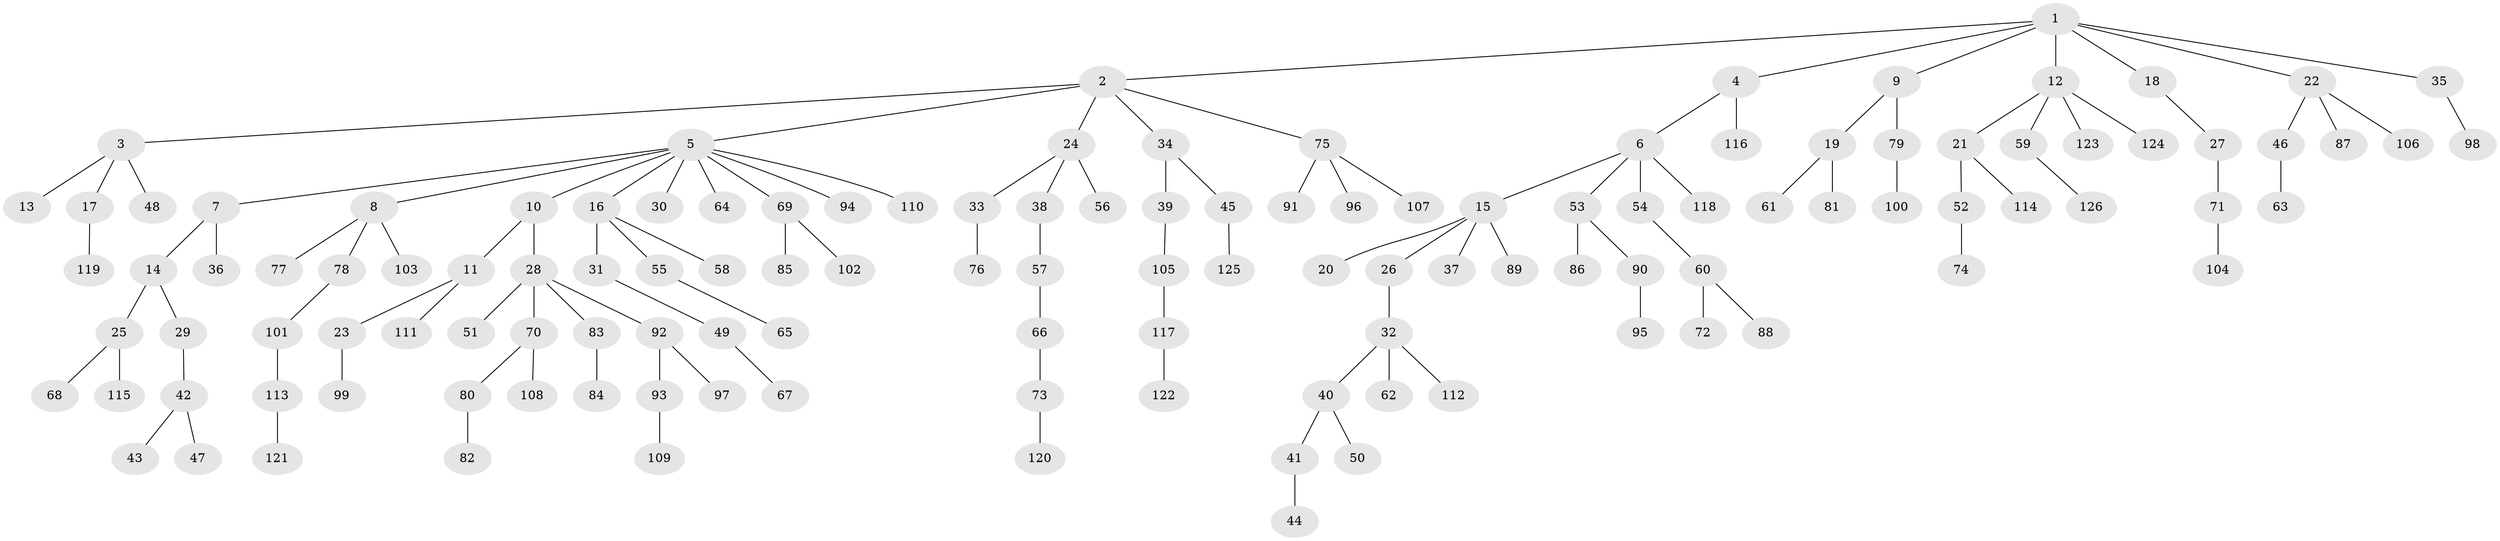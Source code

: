 // Generated by graph-tools (version 1.1) at 2025/50/03/09/25 03:50:25]
// undirected, 126 vertices, 125 edges
graph export_dot {
graph [start="1"]
  node [color=gray90,style=filled];
  1;
  2;
  3;
  4;
  5;
  6;
  7;
  8;
  9;
  10;
  11;
  12;
  13;
  14;
  15;
  16;
  17;
  18;
  19;
  20;
  21;
  22;
  23;
  24;
  25;
  26;
  27;
  28;
  29;
  30;
  31;
  32;
  33;
  34;
  35;
  36;
  37;
  38;
  39;
  40;
  41;
  42;
  43;
  44;
  45;
  46;
  47;
  48;
  49;
  50;
  51;
  52;
  53;
  54;
  55;
  56;
  57;
  58;
  59;
  60;
  61;
  62;
  63;
  64;
  65;
  66;
  67;
  68;
  69;
  70;
  71;
  72;
  73;
  74;
  75;
  76;
  77;
  78;
  79;
  80;
  81;
  82;
  83;
  84;
  85;
  86;
  87;
  88;
  89;
  90;
  91;
  92;
  93;
  94;
  95;
  96;
  97;
  98;
  99;
  100;
  101;
  102;
  103;
  104;
  105;
  106;
  107;
  108;
  109;
  110;
  111;
  112;
  113;
  114;
  115;
  116;
  117;
  118;
  119;
  120;
  121;
  122;
  123;
  124;
  125;
  126;
  1 -- 2;
  1 -- 4;
  1 -- 9;
  1 -- 12;
  1 -- 18;
  1 -- 22;
  1 -- 35;
  2 -- 3;
  2 -- 5;
  2 -- 24;
  2 -- 34;
  2 -- 75;
  3 -- 13;
  3 -- 17;
  3 -- 48;
  4 -- 6;
  4 -- 116;
  5 -- 7;
  5 -- 8;
  5 -- 10;
  5 -- 16;
  5 -- 30;
  5 -- 64;
  5 -- 69;
  5 -- 94;
  5 -- 110;
  6 -- 15;
  6 -- 53;
  6 -- 54;
  6 -- 118;
  7 -- 14;
  7 -- 36;
  8 -- 77;
  8 -- 78;
  8 -- 103;
  9 -- 19;
  9 -- 79;
  10 -- 11;
  10 -- 28;
  11 -- 23;
  11 -- 111;
  12 -- 21;
  12 -- 59;
  12 -- 123;
  12 -- 124;
  14 -- 25;
  14 -- 29;
  15 -- 20;
  15 -- 26;
  15 -- 37;
  15 -- 89;
  16 -- 31;
  16 -- 55;
  16 -- 58;
  17 -- 119;
  18 -- 27;
  19 -- 61;
  19 -- 81;
  21 -- 52;
  21 -- 114;
  22 -- 46;
  22 -- 87;
  22 -- 106;
  23 -- 99;
  24 -- 33;
  24 -- 38;
  24 -- 56;
  25 -- 68;
  25 -- 115;
  26 -- 32;
  27 -- 71;
  28 -- 51;
  28 -- 70;
  28 -- 83;
  28 -- 92;
  29 -- 42;
  31 -- 49;
  32 -- 40;
  32 -- 62;
  32 -- 112;
  33 -- 76;
  34 -- 39;
  34 -- 45;
  35 -- 98;
  38 -- 57;
  39 -- 105;
  40 -- 41;
  40 -- 50;
  41 -- 44;
  42 -- 43;
  42 -- 47;
  45 -- 125;
  46 -- 63;
  49 -- 67;
  52 -- 74;
  53 -- 86;
  53 -- 90;
  54 -- 60;
  55 -- 65;
  57 -- 66;
  59 -- 126;
  60 -- 72;
  60 -- 88;
  66 -- 73;
  69 -- 85;
  69 -- 102;
  70 -- 80;
  70 -- 108;
  71 -- 104;
  73 -- 120;
  75 -- 91;
  75 -- 96;
  75 -- 107;
  78 -- 101;
  79 -- 100;
  80 -- 82;
  83 -- 84;
  90 -- 95;
  92 -- 93;
  92 -- 97;
  93 -- 109;
  101 -- 113;
  105 -- 117;
  113 -- 121;
  117 -- 122;
}

